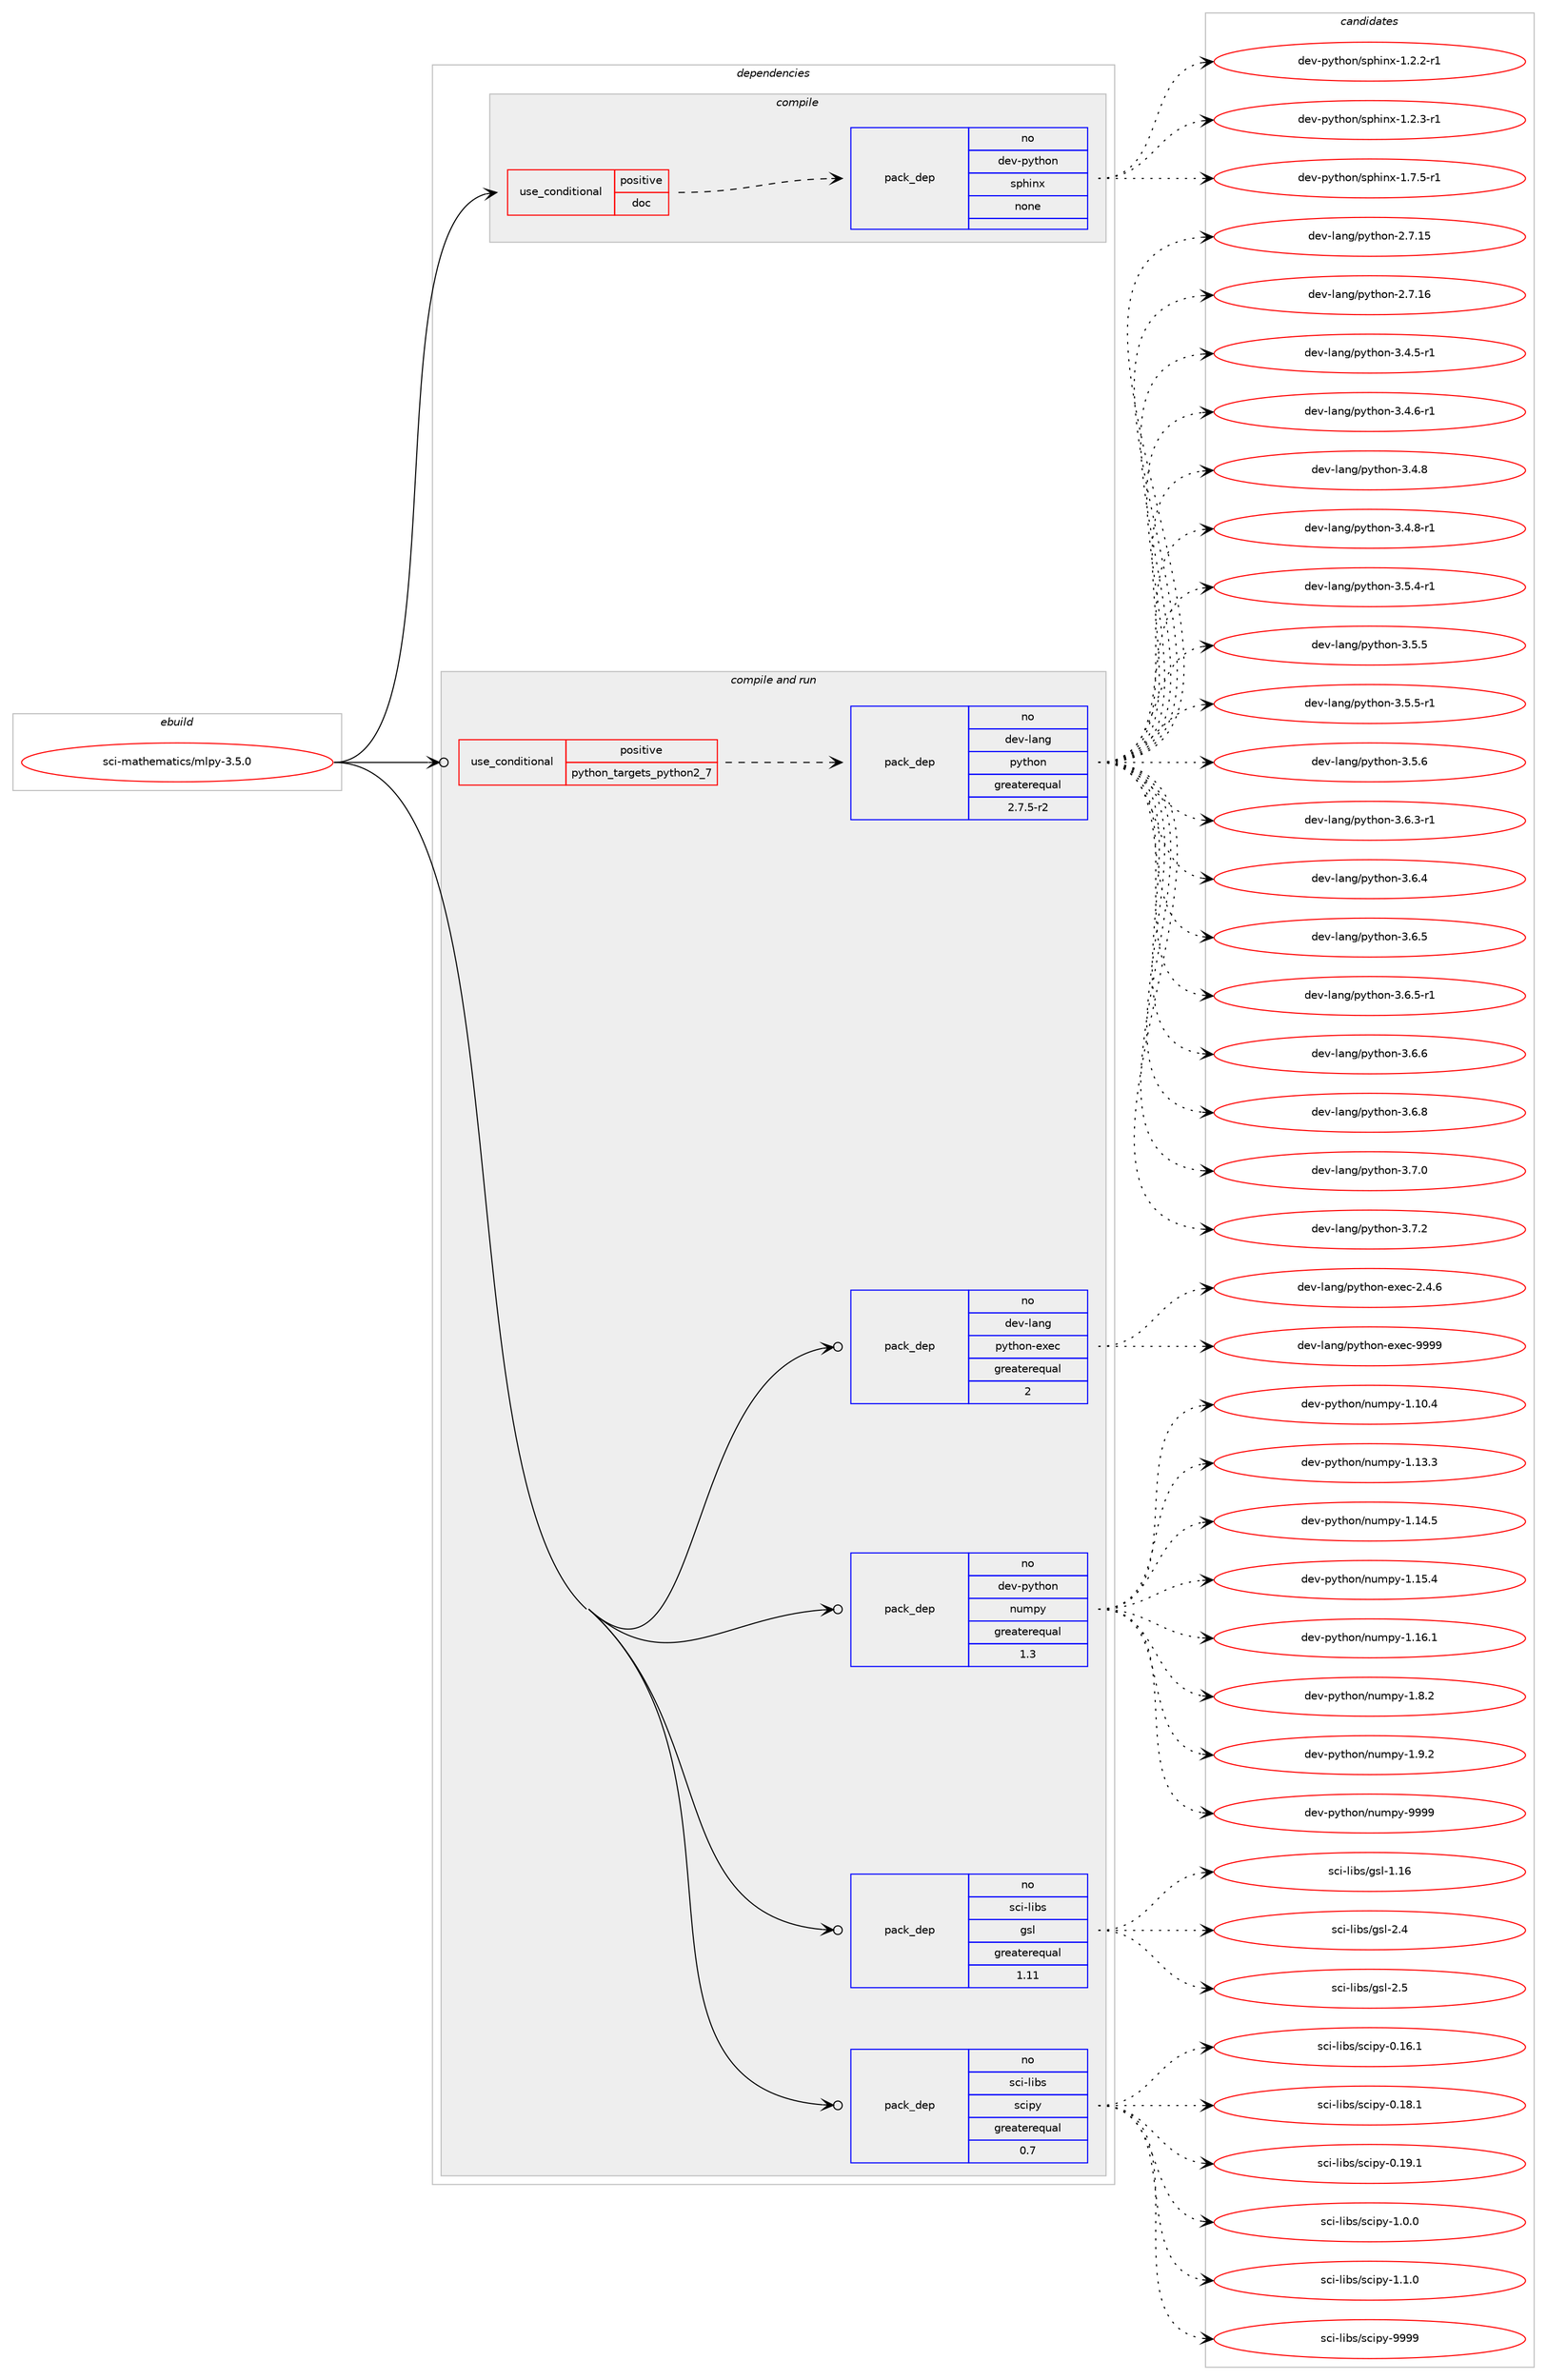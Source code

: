digraph prolog {

# *************
# Graph options
# *************

newrank=true;
concentrate=true;
compound=true;
graph [rankdir=LR,fontname=Helvetica,fontsize=10,ranksep=1.5];#, ranksep=2.5, nodesep=0.2];
edge  [arrowhead=vee];
node  [fontname=Helvetica,fontsize=10];

# **********
# The ebuild
# **********

subgraph cluster_leftcol {
color=gray;
rank=same;
label=<<i>ebuild</i>>;
id [label="sci-mathematics/mlpy-3.5.0", color=red, width=4, href="../sci-mathematics/mlpy-3.5.0.svg"];
}

# ****************
# The dependencies
# ****************

subgraph cluster_midcol {
color=gray;
label=<<i>dependencies</i>>;
subgraph cluster_compile {
fillcolor="#eeeeee";
style=filled;
label=<<i>compile</i>>;
subgraph cond454626 {
dependency1698628 [label=<<TABLE BORDER="0" CELLBORDER="1" CELLSPACING="0" CELLPADDING="4"><TR><TD ROWSPAN="3" CELLPADDING="10">use_conditional</TD></TR><TR><TD>positive</TD></TR><TR><TD>doc</TD></TR></TABLE>>, shape=none, color=red];
subgraph pack1216156 {
dependency1698629 [label=<<TABLE BORDER="0" CELLBORDER="1" CELLSPACING="0" CELLPADDING="4" WIDTH="220"><TR><TD ROWSPAN="6" CELLPADDING="30">pack_dep</TD></TR><TR><TD WIDTH="110">no</TD></TR><TR><TD>dev-python</TD></TR><TR><TD>sphinx</TD></TR><TR><TD>none</TD></TR><TR><TD></TD></TR></TABLE>>, shape=none, color=blue];
}
dependency1698628:e -> dependency1698629:w [weight=20,style="dashed",arrowhead="vee"];
}
id:e -> dependency1698628:w [weight=20,style="solid",arrowhead="vee"];
}
subgraph cluster_compileandrun {
fillcolor="#eeeeee";
style=filled;
label=<<i>compile and run</i>>;
subgraph cond454627 {
dependency1698630 [label=<<TABLE BORDER="0" CELLBORDER="1" CELLSPACING="0" CELLPADDING="4"><TR><TD ROWSPAN="3" CELLPADDING="10">use_conditional</TD></TR><TR><TD>positive</TD></TR><TR><TD>python_targets_python2_7</TD></TR></TABLE>>, shape=none, color=red];
subgraph pack1216157 {
dependency1698631 [label=<<TABLE BORDER="0" CELLBORDER="1" CELLSPACING="0" CELLPADDING="4" WIDTH="220"><TR><TD ROWSPAN="6" CELLPADDING="30">pack_dep</TD></TR><TR><TD WIDTH="110">no</TD></TR><TR><TD>dev-lang</TD></TR><TR><TD>python</TD></TR><TR><TD>greaterequal</TD></TR><TR><TD>2.7.5-r2</TD></TR></TABLE>>, shape=none, color=blue];
}
dependency1698630:e -> dependency1698631:w [weight=20,style="dashed",arrowhead="vee"];
}
id:e -> dependency1698630:w [weight=20,style="solid",arrowhead="odotvee"];
subgraph pack1216158 {
dependency1698632 [label=<<TABLE BORDER="0" CELLBORDER="1" CELLSPACING="0" CELLPADDING="4" WIDTH="220"><TR><TD ROWSPAN="6" CELLPADDING="30">pack_dep</TD></TR><TR><TD WIDTH="110">no</TD></TR><TR><TD>dev-lang</TD></TR><TR><TD>python-exec</TD></TR><TR><TD>greaterequal</TD></TR><TR><TD>2</TD></TR></TABLE>>, shape=none, color=blue];
}
id:e -> dependency1698632:w [weight=20,style="solid",arrowhead="odotvee"];
subgraph pack1216159 {
dependency1698633 [label=<<TABLE BORDER="0" CELLBORDER="1" CELLSPACING="0" CELLPADDING="4" WIDTH="220"><TR><TD ROWSPAN="6" CELLPADDING="30">pack_dep</TD></TR><TR><TD WIDTH="110">no</TD></TR><TR><TD>dev-python</TD></TR><TR><TD>numpy</TD></TR><TR><TD>greaterequal</TD></TR><TR><TD>1.3</TD></TR></TABLE>>, shape=none, color=blue];
}
id:e -> dependency1698633:w [weight=20,style="solid",arrowhead="odotvee"];
subgraph pack1216160 {
dependency1698634 [label=<<TABLE BORDER="0" CELLBORDER="1" CELLSPACING="0" CELLPADDING="4" WIDTH="220"><TR><TD ROWSPAN="6" CELLPADDING="30">pack_dep</TD></TR><TR><TD WIDTH="110">no</TD></TR><TR><TD>sci-libs</TD></TR><TR><TD>gsl</TD></TR><TR><TD>greaterequal</TD></TR><TR><TD>1.11</TD></TR></TABLE>>, shape=none, color=blue];
}
id:e -> dependency1698634:w [weight=20,style="solid",arrowhead="odotvee"];
subgraph pack1216161 {
dependency1698635 [label=<<TABLE BORDER="0" CELLBORDER="1" CELLSPACING="0" CELLPADDING="4" WIDTH="220"><TR><TD ROWSPAN="6" CELLPADDING="30">pack_dep</TD></TR><TR><TD WIDTH="110">no</TD></TR><TR><TD>sci-libs</TD></TR><TR><TD>scipy</TD></TR><TR><TD>greaterequal</TD></TR><TR><TD>0.7</TD></TR></TABLE>>, shape=none, color=blue];
}
id:e -> dependency1698635:w [weight=20,style="solid",arrowhead="odotvee"];
}
subgraph cluster_run {
fillcolor="#eeeeee";
style=filled;
label=<<i>run</i>>;
}
}

# **************
# The candidates
# **************

subgraph cluster_choices {
rank=same;
color=gray;
label=<<i>candidates</i>>;

subgraph choice1216156 {
color=black;
nodesep=1;
choice10010111845112121116104111110471151121041051101204549465046504511449 [label="dev-python/sphinx-1.2.2-r1", color=red, width=4,href="../dev-python/sphinx-1.2.2-r1.svg"];
choice10010111845112121116104111110471151121041051101204549465046514511449 [label="dev-python/sphinx-1.2.3-r1", color=red, width=4,href="../dev-python/sphinx-1.2.3-r1.svg"];
choice10010111845112121116104111110471151121041051101204549465546534511449 [label="dev-python/sphinx-1.7.5-r1", color=red, width=4,href="../dev-python/sphinx-1.7.5-r1.svg"];
dependency1698629:e -> choice10010111845112121116104111110471151121041051101204549465046504511449:w [style=dotted,weight="100"];
dependency1698629:e -> choice10010111845112121116104111110471151121041051101204549465046514511449:w [style=dotted,weight="100"];
dependency1698629:e -> choice10010111845112121116104111110471151121041051101204549465546534511449:w [style=dotted,weight="100"];
}
subgraph choice1216157 {
color=black;
nodesep=1;
choice10010111845108971101034711212111610411111045504655464953 [label="dev-lang/python-2.7.15", color=red, width=4,href="../dev-lang/python-2.7.15.svg"];
choice10010111845108971101034711212111610411111045504655464954 [label="dev-lang/python-2.7.16", color=red, width=4,href="../dev-lang/python-2.7.16.svg"];
choice1001011184510897110103471121211161041111104551465246534511449 [label="dev-lang/python-3.4.5-r1", color=red, width=4,href="../dev-lang/python-3.4.5-r1.svg"];
choice1001011184510897110103471121211161041111104551465246544511449 [label="dev-lang/python-3.4.6-r1", color=red, width=4,href="../dev-lang/python-3.4.6-r1.svg"];
choice100101118451089711010347112121116104111110455146524656 [label="dev-lang/python-3.4.8", color=red, width=4,href="../dev-lang/python-3.4.8.svg"];
choice1001011184510897110103471121211161041111104551465246564511449 [label="dev-lang/python-3.4.8-r1", color=red, width=4,href="../dev-lang/python-3.4.8-r1.svg"];
choice1001011184510897110103471121211161041111104551465346524511449 [label="dev-lang/python-3.5.4-r1", color=red, width=4,href="../dev-lang/python-3.5.4-r1.svg"];
choice100101118451089711010347112121116104111110455146534653 [label="dev-lang/python-3.5.5", color=red, width=4,href="../dev-lang/python-3.5.5.svg"];
choice1001011184510897110103471121211161041111104551465346534511449 [label="dev-lang/python-3.5.5-r1", color=red, width=4,href="../dev-lang/python-3.5.5-r1.svg"];
choice100101118451089711010347112121116104111110455146534654 [label="dev-lang/python-3.5.6", color=red, width=4,href="../dev-lang/python-3.5.6.svg"];
choice1001011184510897110103471121211161041111104551465446514511449 [label="dev-lang/python-3.6.3-r1", color=red, width=4,href="../dev-lang/python-3.6.3-r1.svg"];
choice100101118451089711010347112121116104111110455146544652 [label="dev-lang/python-3.6.4", color=red, width=4,href="../dev-lang/python-3.6.4.svg"];
choice100101118451089711010347112121116104111110455146544653 [label="dev-lang/python-3.6.5", color=red, width=4,href="../dev-lang/python-3.6.5.svg"];
choice1001011184510897110103471121211161041111104551465446534511449 [label="dev-lang/python-3.6.5-r1", color=red, width=4,href="../dev-lang/python-3.6.5-r1.svg"];
choice100101118451089711010347112121116104111110455146544654 [label="dev-lang/python-3.6.6", color=red, width=4,href="../dev-lang/python-3.6.6.svg"];
choice100101118451089711010347112121116104111110455146544656 [label="dev-lang/python-3.6.8", color=red, width=4,href="../dev-lang/python-3.6.8.svg"];
choice100101118451089711010347112121116104111110455146554648 [label="dev-lang/python-3.7.0", color=red, width=4,href="../dev-lang/python-3.7.0.svg"];
choice100101118451089711010347112121116104111110455146554650 [label="dev-lang/python-3.7.2", color=red, width=4,href="../dev-lang/python-3.7.2.svg"];
dependency1698631:e -> choice10010111845108971101034711212111610411111045504655464953:w [style=dotted,weight="100"];
dependency1698631:e -> choice10010111845108971101034711212111610411111045504655464954:w [style=dotted,weight="100"];
dependency1698631:e -> choice1001011184510897110103471121211161041111104551465246534511449:w [style=dotted,weight="100"];
dependency1698631:e -> choice1001011184510897110103471121211161041111104551465246544511449:w [style=dotted,weight="100"];
dependency1698631:e -> choice100101118451089711010347112121116104111110455146524656:w [style=dotted,weight="100"];
dependency1698631:e -> choice1001011184510897110103471121211161041111104551465246564511449:w [style=dotted,weight="100"];
dependency1698631:e -> choice1001011184510897110103471121211161041111104551465346524511449:w [style=dotted,weight="100"];
dependency1698631:e -> choice100101118451089711010347112121116104111110455146534653:w [style=dotted,weight="100"];
dependency1698631:e -> choice1001011184510897110103471121211161041111104551465346534511449:w [style=dotted,weight="100"];
dependency1698631:e -> choice100101118451089711010347112121116104111110455146534654:w [style=dotted,weight="100"];
dependency1698631:e -> choice1001011184510897110103471121211161041111104551465446514511449:w [style=dotted,weight="100"];
dependency1698631:e -> choice100101118451089711010347112121116104111110455146544652:w [style=dotted,weight="100"];
dependency1698631:e -> choice100101118451089711010347112121116104111110455146544653:w [style=dotted,weight="100"];
dependency1698631:e -> choice1001011184510897110103471121211161041111104551465446534511449:w [style=dotted,weight="100"];
dependency1698631:e -> choice100101118451089711010347112121116104111110455146544654:w [style=dotted,weight="100"];
dependency1698631:e -> choice100101118451089711010347112121116104111110455146544656:w [style=dotted,weight="100"];
dependency1698631:e -> choice100101118451089711010347112121116104111110455146554648:w [style=dotted,weight="100"];
dependency1698631:e -> choice100101118451089711010347112121116104111110455146554650:w [style=dotted,weight="100"];
}
subgraph choice1216158 {
color=black;
nodesep=1;
choice1001011184510897110103471121211161041111104510112010199455046524654 [label="dev-lang/python-exec-2.4.6", color=red, width=4,href="../dev-lang/python-exec-2.4.6.svg"];
choice10010111845108971101034711212111610411111045101120101994557575757 [label="dev-lang/python-exec-9999", color=red, width=4,href="../dev-lang/python-exec-9999.svg"];
dependency1698632:e -> choice1001011184510897110103471121211161041111104510112010199455046524654:w [style=dotted,weight="100"];
dependency1698632:e -> choice10010111845108971101034711212111610411111045101120101994557575757:w [style=dotted,weight="100"];
}
subgraph choice1216159 {
color=black;
nodesep=1;
choice100101118451121211161041111104711011710911212145494649484652 [label="dev-python/numpy-1.10.4", color=red, width=4,href="../dev-python/numpy-1.10.4.svg"];
choice100101118451121211161041111104711011710911212145494649514651 [label="dev-python/numpy-1.13.3", color=red, width=4,href="../dev-python/numpy-1.13.3.svg"];
choice100101118451121211161041111104711011710911212145494649524653 [label="dev-python/numpy-1.14.5", color=red, width=4,href="../dev-python/numpy-1.14.5.svg"];
choice100101118451121211161041111104711011710911212145494649534652 [label="dev-python/numpy-1.15.4", color=red, width=4,href="../dev-python/numpy-1.15.4.svg"];
choice100101118451121211161041111104711011710911212145494649544649 [label="dev-python/numpy-1.16.1", color=red, width=4,href="../dev-python/numpy-1.16.1.svg"];
choice1001011184511212111610411111047110117109112121454946564650 [label="dev-python/numpy-1.8.2", color=red, width=4,href="../dev-python/numpy-1.8.2.svg"];
choice1001011184511212111610411111047110117109112121454946574650 [label="dev-python/numpy-1.9.2", color=red, width=4,href="../dev-python/numpy-1.9.2.svg"];
choice10010111845112121116104111110471101171091121214557575757 [label="dev-python/numpy-9999", color=red, width=4,href="../dev-python/numpy-9999.svg"];
dependency1698633:e -> choice100101118451121211161041111104711011710911212145494649484652:w [style=dotted,weight="100"];
dependency1698633:e -> choice100101118451121211161041111104711011710911212145494649514651:w [style=dotted,weight="100"];
dependency1698633:e -> choice100101118451121211161041111104711011710911212145494649524653:w [style=dotted,weight="100"];
dependency1698633:e -> choice100101118451121211161041111104711011710911212145494649534652:w [style=dotted,weight="100"];
dependency1698633:e -> choice100101118451121211161041111104711011710911212145494649544649:w [style=dotted,weight="100"];
dependency1698633:e -> choice1001011184511212111610411111047110117109112121454946564650:w [style=dotted,weight="100"];
dependency1698633:e -> choice1001011184511212111610411111047110117109112121454946574650:w [style=dotted,weight="100"];
dependency1698633:e -> choice10010111845112121116104111110471101171091121214557575757:w [style=dotted,weight="100"];
}
subgraph choice1216160 {
color=black;
nodesep=1;
choice115991054510810598115471031151084549464954 [label="sci-libs/gsl-1.16", color=red, width=4,href="../sci-libs/gsl-1.16.svg"];
choice1159910545108105981154710311510845504652 [label="sci-libs/gsl-2.4", color=red, width=4,href="../sci-libs/gsl-2.4.svg"];
choice1159910545108105981154710311510845504653 [label="sci-libs/gsl-2.5", color=red, width=4,href="../sci-libs/gsl-2.5.svg"];
dependency1698634:e -> choice115991054510810598115471031151084549464954:w [style=dotted,weight="100"];
dependency1698634:e -> choice1159910545108105981154710311510845504652:w [style=dotted,weight="100"];
dependency1698634:e -> choice1159910545108105981154710311510845504653:w [style=dotted,weight="100"];
}
subgraph choice1216161 {
color=black;
nodesep=1;
choice115991054510810598115471159910511212145484649544649 [label="sci-libs/scipy-0.16.1", color=red, width=4,href="../sci-libs/scipy-0.16.1.svg"];
choice115991054510810598115471159910511212145484649564649 [label="sci-libs/scipy-0.18.1", color=red, width=4,href="../sci-libs/scipy-0.18.1.svg"];
choice115991054510810598115471159910511212145484649574649 [label="sci-libs/scipy-0.19.1", color=red, width=4,href="../sci-libs/scipy-0.19.1.svg"];
choice1159910545108105981154711599105112121454946484648 [label="sci-libs/scipy-1.0.0", color=red, width=4,href="../sci-libs/scipy-1.0.0.svg"];
choice1159910545108105981154711599105112121454946494648 [label="sci-libs/scipy-1.1.0", color=red, width=4,href="../sci-libs/scipy-1.1.0.svg"];
choice11599105451081059811547115991051121214557575757 [label="sci-libs/scipy-9999", color=red, width=4,href="../sci-libs/scipy-9999.svg"];
dependency1698635:e -> choice115991054510810598115471159910511212145484649544649:w [style=dotted,weight="100"];
dependency1698635:e -> choice115991054510810598115471159910511212145484649564649:w [style=dotted,weight="100"];
dependency1698635:e -> choice115991054510810598115471159910511212145484649574649:w [style=dotted,weight="100"];
dependency1698635:e -> choice1159910545108105981154711599105112121454946484648:w [style=dotted,weight="100"];
dependency1698635:e -> choice1159910545108105981154711599105112121454946494648:w [style=dotted,weight="100"];
dependency1698635:e -> choice11599105451081059811547115991051121214557575757:w [style=dotted,weight="100"];
}
}

}

